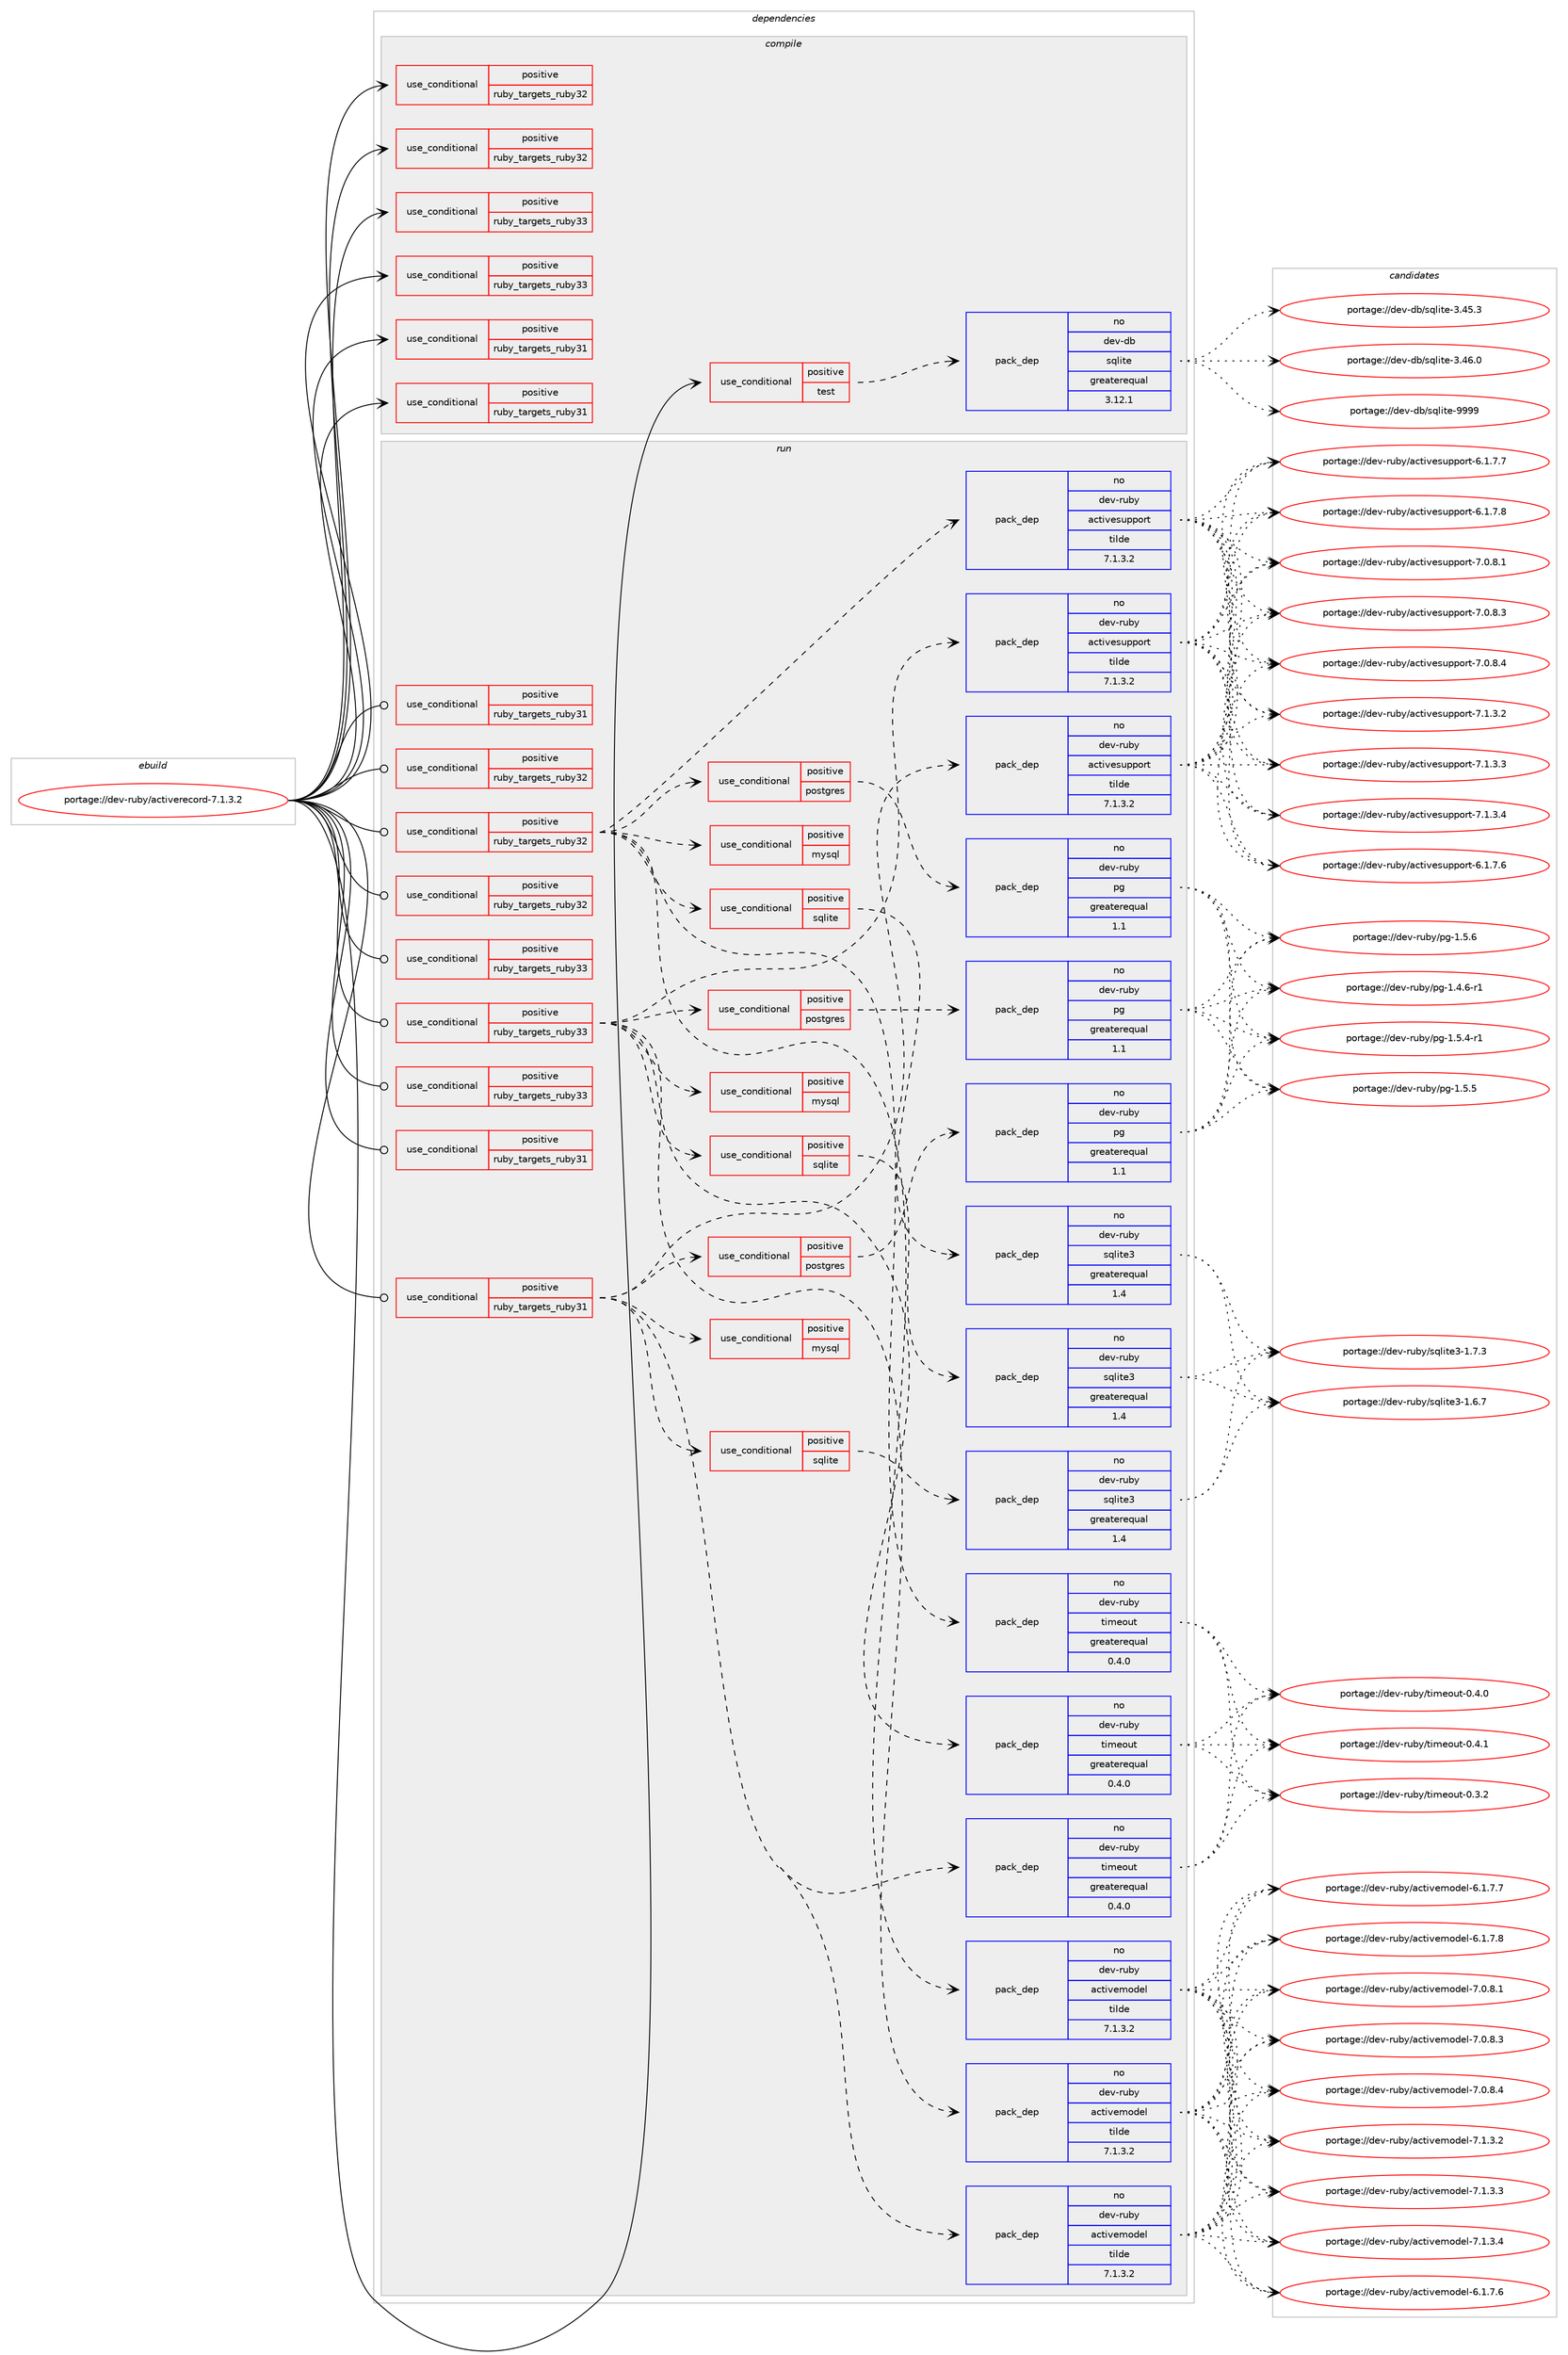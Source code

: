 digraph prolog {

# *************
# Graph options
# *************

newrank=true;
concentrate=true;
compound=true;
graph [rankdir=LR,fontname=Helvetica,fontsize=10,ranksep=1.5];#, ranksep=2.5, nodesep=0.2];
edge  [arrowhead=vee];
node  [fontname=Helvetica,fontsize=10];

# **********
# The ebuild
# **********

subgraph cluster_leftcol {
color=gray;
rank=same;
label=<<i>ebuild</i>>;
id [label="portage://dev-ruby/activerecord-7.1.3.2", color=red, width=4, href="../dev-ruby/activerecord-7.1.3.2.svg"];
}

# ****************
# The dependencies
# ****************

subgraph cluster_midcol {
color=gray;
label=<<i>dependencies</i>>;
subgraph cluster_compile {
fillcolor="#eeeeee";
style=filled;
label=<<i>compile</i>>;
subgraph cond42543 {
dependency88985 [label=<<TABLE BORDER="0" CELLBORDER="1" CELLSPACING="0" CELLPADDING="4"><TR><TD ROWSPAN="3" CELLPADDING="10">use_conditional</TD></TR><TR><TD>positive</TD></TR><TR><TD>ruby_targets_ruby31</TD></TR></TABLE>>, shape=none, color=red];
# *** BEGIN UNKNOWN DEPENDENCY TYPE (TODO) ***
# dependency88985 -> package_dependency(portage://dev-ruby/activerecord-7.1.3.2,install,no,dev-lang,ruby,none,[,,],[slot(3.1)],[])
# *** END UNKNOWN DEPENDENCY TYPE (TODO) ***

}
id:e -> dependency88985:w [weight=20,style="solid",arrowhead="vee"];
subgraph cond42544 {
dependency88986 [label=<<TABLE BORDER="0" CELLBORDER="1" CELLSPACING="0" CELLPADDING="4"><TR><TD ROWSPAN="3" CELLPADDING="10">use_conditional</TD></TR><TR><TD>positive</TD></TR><TR><TD>ruby_targets_ruby31</TD></TR></TABLE>>, shape=none, color=red];
# *** BEGIN UNKNOWN DEPENDENCY TYPE (TODO) ***
# dependency88986 -> package_dependency(portage://dev-ruby/activerecord-7.1.3.2,install,no,virtual,rubygems,none,[,,],[],[use(enable(ruby_targets_ruby31),negative)])
# *** END UNKNOWN DEPENDENCY TYPE (TODO) ***

}
id:e -> dependency88986:w [weight=20,style="solid",arrowhead="vee"];
subgraph cond42545 {
dependency88987 [label=<<TABLE BORDER="0" CELLBORDER="1" CELLSPACING="0" CELLPADDING="4"><TR><TD ROWSPAN="3" CELLPADDING="10">use_conditional</TD></TR><TR><TD>positive</TD></TR><TR><TD>ruby_targets_ruby32</TD></TR></TABLE>>, shape=none, color=red];
# *** BEGIN UNKNOWN DEPENDENCY TYPE (TODO) ***
# dependency88987 -> package_dependency(portage://dev-ruby/activerecord-7.1.3.2,install,no,dev-lang,ruby,none,[,,],[slot(3.2)],[])
# *** END UNKNOWN DEPENDENCY TYPE (TODO) ***

}
id:e -> dependency88987:w [weight=20,style="solid",arrowhead="vee"];
subgraph cond42546 {
dependency88988 [label=<<TABLE BORDER="0" CELLBORDER="1" CELLSPACING="0" CELLPADDING="4"><TR><TD ROWSPAN="3" CELLPADDING="10">use_conditional</TD></TR><TR><TD>positive</TD></TR><TR><TD>ruby_targets_ruby32</TD></TR></TABLE>>, shape=none, color=red];
# *** BEGIN UNKNOWN DEPENDENCY TYPE (TODO) ***
# dependency88988 -> package_dependency(portage://dev-ruby/activerecord-7.1.3.2,install,no,virtual,rubygems,none,[,,],[],[use(enable(ruby_targets_ruby32),negative)])
# *** END UNKNOWN DEPENDENCY TYPE (TODO) ***

}
id:e -> dependency88988:w [weight=20,style="solid",arrowhead="vee"];
subgraph cond42547 {
dependency88989 [label=<<TABLE BORDER="0" CELLBORDER="1" CELLSPACING="0" CELLPADDING="4"><TR><TD ROWSPAN="3" CELLPADDING="10">use_conditional</TD></TR><TR><TD>positive</TD></TR><TR><TD>ruby_targets_ruby33</TD></TR></TABLE>>, shape=none, color=red];
# *** BEGIN UNKNOWN DEPENDENCY TYPE (TODO) ***
# dependency88989 -> package_dependency(portage://dev-ruby/activerecord-7.1.3.2,install,no,dev-lang,ruby,none,[,,],[slot(3.3)],[])
# *** END UNKNOWN DEPENDENCY TYPE (TODO) ***

}
id:e -> dependency88989:w [weight=20,style="solid",arrowhead="vee"];
subgraph cond42548 {
dependency88990 [label=<<TABLE BORDER="0" CELLBORDER="1" CELLSPACING="0" CELLPADDING="4"><TR><TD ROWSPAN="3" CELLPADDING="10">use_conditional</TD></TR><TR><TD>positive</TD></TR><TR><TD>ruby_targets_ruby33</TD></TR></TABLE>>, shape=none, color=red];
# *** BEGIN UNKNOWN DEPENDENCY TYPE (TODO) ***
# dependency88990 -> package_dependency(portage://dev-ruby/activerecord-7.1.3.2,install,no,virtual,rubygems,none,[,,],[],[use(enable(ruby_targets_ruby33),negative)])
# *** END UNKNOWN DEPENDENCY TYPE (TODO) ***

}
id:e -> dependency88990:w [weight=20,style="solid",arrowhead="vee"];
subgraph cond42549 {
dependency88991 [label=<<TABLE BORDER="0" CELLBORDER="1" CELLSPACING="0" CELLPADDING="4"><TR><TD ROWSPAN="3" CELLPADDING="10">use_conditional</TD></TR><TR><TD>positive</TD></TR><TR><TD>test</TD></TR></TABLE>>, shape=none, color=red];
subgraph pack45194 {
dependency88992 [label=<<TABLE BORDER="0" CELLBORDER="1" CELLSPACING="0" CELLPADDING="4" WIDTH="220"><TR><TD ROWSPAN="6" CELLPADDING="30">pack_dep</TD></TR><TR><TD WIDTH="110">no</TD></TR><TR><TD>dev-db</TD></TR><TR><TD>sqlite</TD></TR><TR><TD>greaterequal</TD></TR><TR><TD>3.12.1</TD></TR></TABLE>>, shape=none, color=blue];
}
dependency88991:e -> dependency88992:w [weight=20,style="dashed",arrowhead="vee"];
}
id:e -> dependency88991:w [weight=20,style="solid",arrowhead="vee"];
}
subgraph cluster_compileandrun {
fillcolor="#eeeeee";
style=filled;
label=<<i>compile and run</i>>;
}
subgraph cluster_run {
fillcolor="#eeeeee";
style=filled;
label=<<i>run</i>>;
subgraph cond42550 {
dependency88993 [label=<<TABLE BORDER="0" CELLBORDER="1" CELLSPACING="0" CELLPADDING="4"><TR><TD ROWSPAN="3" CELLPADDING="10">use_conditional</TD></TR><TR><TD>positive</TD></TR><TR><TD>ruby_targets_ruby31</TD></TR></TABLE>>, shape=none, color=red];
# *** BEGIN UNKNOWN DEPENDENCY TYPE (TODO) ***
# dependency88993 -> package_dependency(portage://dev-ruby/activerecord-7.1.3.2,run,no,dev-lang,ruby,none,[,,],[slot(3.1)],[])
# *** END UNKNOWN DEPENDENCY TYPE (TODO) ***

}
id:e -> dependency88993:w [weight=20,style="solid",arrowhead="odot"];
subgraph cond42551 {
dependency88994 [label=<<TABLE BORDER="0" CELLBORDER="1" CELLSPACING="0" CELLPADDING="4"><TR><TD ROWSPAN="3" CELLPADDING="10">use_conditional</TD></TR><TR><TD>positive</TD></TR><TR><TD>ruby_targets_ruby31</TD></TR></TABLE>>, shape=none, color=red];
subgraph pack45195 {
dependency88995 [label=<<TABLE BORDER="0" CELLBORDER="1" CELLSPACING="0" CELLPADDING="4" WIDTH="220"><TR><TD ROWSPAN="6" CELLPADDING="30">pack_dep</TD></TR><TR><TD WIDTH="110">no</TD></TR><TR><TD>dev-ruby</TD></TR><TR><TD>activesupport</TD></TR><TR><TD>tilde</TD></TR><TR><TD>7.1.3.2</TD></TR></TABLE>>, shape=none, color=blue];
}
dependency88994:e -> dependency88995:w [weight=20,style="dashed",arrowhead="vee"];
subgraph pack45196 {
dependency88996 [label=<<TABLE BORDER="0" CELLBORDER="1" CELLSPACING="0" CELLPADDING="4" WIDTH="220"><TR><TD ROWSPAN="6" CELLPADDING="30">pack_dep</TD></TR><TR><TD WIDTH="110">no</TD></TR><TR><TD>dev-ruby</TD></TR><TR><TD>activemodel</TD></TR><TR><TD>tilde</TD></TR><TR><TD>7.1.3.2</TD></TR></TABLE>>, shape=none, color=blue];
}
dependency88994:e -> dependency88996:w [weight=20,style="dashed",arrowhead="vee"];
subgraph pack45197 {
dependency88997 [label=<<TABLE BORDER="0" CELLBORDER="1" CELLSPACING="0" CELLPADDING="4" WIDTH="220"><TR><TD ROWSPAN="6" CELLPADDING="30">pack_dep</TD></TR><TR><TD WIDTH="110">no</TD></TR><TR><TD>dev-ruby</TD></TR><TR><TD>timeout</TD></TR><TR><TD>greaterequal</TD></TR><TR><TD>0.4.0</TD></TR></TABLE>>, shape=none, color=blue];
}
dependency88994:e -> dependency88997:w [weight=20,style="dashed",arrowhead="vee"];
subgraph cond42552 {
dependency88998 [label=<<TABLE BORDER="0" CELLBORDER="1" CELLSPACING="0" CELLPADDING="4"><TR><TD ROWSPAN="3" CELLPADDING="10">use_conditional</TD></TR><TR><TD>positive</TD></TR><TR><TD>sqlite</TD></TR></TABLE>>, shape=none, color=red];
subgraph pack45198 {
dependency88999 [label=<<TABLE BORDER="0" CELLBORDER="1" CELLSPACING="0" CELLPADDING="4" WIDTH="220"><TR><TD ROWSPAN="6" CELLPADDING="30">pack_dep</TD></TR><TR><TD WIDTH="110">no</TD></TR><TR><TD>dev-ruby</TD></TR><TR><TD>sqlite3</TD></TR><TR><TD>greaterequal</TD></TR><TR><TD>1.4</TD></TR></TABLE>>, shape=none, color=blue];
}
dependency88998:e -> dependency88999:w [weight=20,style="dashed",arrowhead="vee"];
}
dependency88994:e -> dependency88998:w [weight=20,style="dashed",arrowhead="vee"];
subgraph cond42553 {
dependency89000 [label=<<TABLE BORDER="0" CELLBORDER="1" CELLSPACING="0" CELLPADDING="4"><TR><TD ROWSPAN="3" CELLPADDING="10">use_conditional</TD></TR><TR><TD>positive</TD></TR><TR><TD>mysql</TD></TR></TABLE>>, shape=none, color=red];
# *** BEGIN UNKNOWN DEPENDENCY TYPE (TODO) ***
# dependency89000 -> package_dependency(portage://dev-ruby/activerecord-7.1.3.2,run,no,dev-ruby,mysql2,none,[,,],[slot(0.5)],[use(enable(ruby_targets_ruby31),negative)])
# *** END UNKNOWN DEPENDENCY TYPE (TODO) ***

}
dependency88994:e -> dependency89000:w [weight=20,style="dashed",arrowhead="vee"];
subgraph cond42554 {
dependency89001 [label=<<TABLE BORDER="0" CELLBORDER="1" CELLSPACING="0" CELLPADDING="4"><TR><TD ROWSPAN="3" CELLPADDING="10">use_conditional</TD></TR><TR><TD>positive</TD></TR><TR><TD>postgres</TD></TR></TABLE>>, shape=none, color=red];
subgraph pack45199 {
dependency89002 [label=<<TABLE BORDER="0" CELLBORDER="1" CELLSPACING="0" CELLPADDING="4" WIDTH="220"><TR><TD ROWSPAN="6" CELLPADDING="30">pack_dep</TD></TR><TR><TD WIDTH="110">no</TD></TR><TR><TD>dev-ruby</TD></TR><TR><TD>pg</TD></TR><TR><TD>greaterequal</TD></TR><TR><TD>1.1</TD></TR></TABLE>>, shape=none, color=blue];
}
dependency89001:e -> dependency89002:w [weight=20,style="dashed",arrowhead="vee"];
}
dependency88994:e -> dependency89001:w [weight=20,style="dashed",arrowhead="vee"];
}
id:e -> dependency88994:w [weight=20,style="solid",arrowhead="odot"];
subgraph cond42555 {
dependency89003 [label=<<TABLE BORDER="0" CELLBORDER="1" CELLSPACING="0" CELLPADDING="4"><TR><TD ROWSPAN="3" CELLPADDING="10">use_conditional</TD></TR><TR><TD>positive</TD></TR><TR><TD>ruby_targets_ruby31</TD></TR></TABLE>>, shape=none, color=red];
# *** BEGIN UNKNOWN DEPENDENCY TYPE (TODO) ***
# dependency89003 -> package_dependency(portage://dev-ruby/activerecord-7.1.3.2,run,no,virtual,rubygems,none,[,,],[],[use(enable(ruby_targets_ruby31),negative)])
# *** END UNKNOWN DEPENDENCY TYPE (TODO) ***

}
id:e -> dependency89003:w [weight=20,style="solid",arrowhead="odot"];
subgraph cond42556 {
dependency89004 [label=<<TABLE BORDER="0" CELLBORDER="1" CELLSPACING="0" CELLPADDING="4"><TR><TD ROWSPAN="3" CELLPADDING="10">use_conditional</TD></TR><TR><TD>positive</TD></TR><TR><TD>ruby_targets_ruby32</TD></TR></TABLE>>, shape=none, color=red];
# *** BEGIN UNKNOWN DEPENDENCY TYPE (TODO) ***
# dependency89004 -> package_dependency(portage://dev-ruby/activerecord-7.1.3.2,run,no,dev-lang,ruby,none,[,,],[slot(3.2)],[])
# *** END UNKNOWN DEPENDENCY TYPE (TODO) ***

}
id:e -> dependency89004:w [weight=20,style="solid",arrowhead="odot"];
subgraph cond42557 {
dependency89005 [label=<<TABLE BORDER="0" CELLBORDER="1" CELLSPACING="0" CELLPADDING="4"><TR><TD ROWSPAN="3" CELLPADDING="10">use_conditional</TD></TR><TR><TD>positive</TD></TR><TR><TD>ruby_targets_ruby32</TD></TR></TABLE>>, shape=none, color=red];
subgraph pack45200 {
dependency89006 [label=<<TABLE BORDER="0" CELLBORDER="1" CELLSPACING="0" CELLPADDING="4" WIDTH="220"><TR><TD ROWSPAN="6" CELLPADDING="30">pack_dep</TD></TR><TR><TD WIDTH="110">no</TD></TR><TR><TD>dev-ruby</TD></TR><TR><TD>activesupport</TD></TR><TR><TD>tilde</TD></TR><TR><TD>7.1.3.2</TD></TR></TABLE>>, shape=none, color=blue];
}
dependency89005:e -> dependency89006:w [weight=20,style="dashed",arrowhead="vee"];
subgraph pack45201 {
dependency89007 [label=<<TABLE BORDER="0" CELLBORDER="1" CELLSPACING="0" CELLPADDING="4" WIDTH="220"><TR><TD ROWSPAN="6" CELLPADDING="30">pack_dep</TD></TR><TR><TD WIDTH="110">no</TD></TR><TR><TD>dev-ruby</TD></TR><TR><TD>activemodel</TD></TR><TR><TD>tilde</TD></TR><TR><TD>7.1.3.2</TD></TR></TABLE>>, shape=none, color=blue];
}
dependency89005:e -> dependency89007:w [weight=20,style="dashed",arrowhead="vee"];
subgraph pack45202 {
dependency89008 [label=<<TABLE BORDER="0" CELLBORDER="1" CELLSPACING="0" CELLPADDING="4" WIDTH="220"><TR><TD ROWSPAN="6" CELLPADDING="30">pack_dep</TD></TR><TR><TD WIDTH="110">no</TD></TR><TR><TD>dev-ruby</TD></TR><TR><TD>timeout</TD></TR><TR><TD>greaterequal</TD></TR><TR><TD>0.4.0</TD></TR></TABLE>>, shape=none, color=blue];
}
dependency89005:e -> dependency89008:w [weight=20,style="dashed",arrowhead="vee"];
subgraph cond42558 {
dependency89009 [label=<<TABLE BORDER="0" CELLBORDER="1" CELLSPACING="0" CELLPADDING="4"><TR><TD ROWSPAN="3" CELLPADDING="10">use_conditional</TD></TR><TR><TD>positive</TD></TR><TR><TD>sqlite</TD></TR></TABLE>>, shape=none, color=red];
subgraph pack45203 {
dependency89010 [label=<<TABLE BORDER="0" CELLBORDER="1" CELLSPACING="0" CELLPADDING="4" WIDTH="220"><TR><TD ROWSPAN="6" CELLPADDING="30">pack_dep</TD></TR><TR><TD WIDTH="110">no</TD></TR><TR><TD>dev-ruby</TD></TR><TR><TD>sqlite3</TD></TR><TR><TD>greaterequal</TD></TR><TR><TD>1.4</TD></TR></TABLE>>, shape=none, color=blue];
}
dependency89009:e -> dependency89010:w [weight=20,style="dashed",arrowhead="vee"];
}
dependency89005:e -> dependency89009:w [weight=20,style="dashed",arrowhead="vee"];
subgraph cond42559 {
dependency89011 [label=<<TABLE BORDER="0" CELLBORDER="1" CELLSPACING="0" CELLPADDING="4"><TR><TD ROWSPAN="3" CELLPADDING="10">use_conditional</TD></TR><TR><TD>positive</TD></TR><TR><TD>mysql</TD></TR></TABLE>>, shape=none, color=red];
# *** BEGIN UNKNOWN DEPENDENCY TYPE (TODO) ***
# dependency89011 -> package_dependency(portage://dev-ruby/activerecord-7.1.3.2,run,no,dev-ruby,mysql2,none,[,,],[slot(0.5)],[use(enable(ruby_targets_ruby32),negative)])
# *** END UNKNOWN DEPENDENCY TYPE (TODO) ***

}
dependency89005:e -> dependency89011:w [weight=20,style="dashed",arrowhead="vee"];
subgraph cond42560 {
dependency89012 [label=<<TABLE BORDER="0" CELLBORDER="1" CELLSPACING="0" CELLPADDING="4"><TR><TD ROWSPAN="3" CELLPADDING="10">use_conditional</TD></TR><TR><TD>positive</TD></TR><TR><TD>postgres</TD></TR></TABLE>>, shape=none, color=red];
subgraph pack45204 {
dependency89013 [label=<<TABLE BORDER="0" CELLBORDER="1" CELLSPACING="0" CELLPADDING="4" WIDTH="220"><TR><TD ROWSPAN="6" CELLPADDING="30">pack_dep</TD></TR><TR><TD WIDTH="110">no</TD></TR><TR><TD>dev-ruby</TD></TR><TR><TD>pg</TD></TR><TR><TD>greaterequal</TD></TR><TR><TD>1.1</TD></TR></TABLE>>, shape=none, color=blue];
}
dependency89012:e -> dependency89013:w [weight=20,style="dashed",arrowhead="vee"];
}
dependency89005:e -> dependency89012:w [weight=20,style="dashed",arrowhead="vee"];
}
id:e -> dependency89005:w [weight=20,style="solid",arrowhead="odot"];
subgraph cond42561 {
dependency89014 [label=<<TABLE BORDER="0" CELLBORDER="1" CELLSPACING="0" CELLPADDING="4"><TR><TD ROWSPAN="3" CELLPADDING="10">use_conditional</TD></TR><TR><TD>positive</TD></TR><TR><TD>ruby_targets_ruby32</TD></TR></TABLE>>, shape=none, color=red];
# *** BEGIN UNKNOWN DEPENDENCY TYPE (TODO) ***
# dependency89014 -> package_dependency(portage://dev-ruby/activerecord-7.1.3.2,run,no,virtual,rubygems,none,[,,],[],[use(enable(ruby_targets_ruby32),negative)])
# *** END UNKNOWN DEPENDENCY TYPE (TODO) ***

}
id:e -> dependency89014:w [weight=20,style="solid",arrowhead="odot"];
subgraph cond42562 {
dependency89015 [label=<<TABLE BORDER="0" CELLBORDER="1" CELLSPACING="0" CELLPADDING="4"><TR><TD ROWSPAN="3" CELLPADDING="10">use_conditional</TD></TR><TR><TD>positive</TD></TR><TR><TD>ruby_targets_ruby33</TD></TR></TABLE>>, shape=none, color=red];
# *** BEGIN UNKNOWN DEPENDENCY TYPE (TODO) ***
# dependency89015 -> package_dependency(portage://dev-ruby/activerecord-7.1.3.2,run,no,dev-lang,ruby,none,[,,],[slot(3.3)],[])
# *** END UNKNOWN DEPENDENCY TYPE (TODO) ***

}
id:e -> dependency89015:w [weight=20,style="solid",arrowhead="odot"];
subgraph cond42563 {
dependency89016 [label=<<TABLE BORDER="0" CELLBORDER="1" CELLSPACING="0" CELLPADDING="4"><TR><TD ROWSPAN="3" CELLPADDING="10">use_conditional</TD></TR><TR><TD>positive</TD></TR><TR><TD>ruby_targets_ruby33</TD></TR></TABLE>>, shape=none, color=red];
subgraph pack45205 {
dependency89017 [label=<<TABLE BORDER="0" CELLBORDER="1" CELLSPACING="0" CELLPADDING="4" WIDTH="220"><TR><TD ROWSPAN="6" CELLPADDING="30">pack_dep</TD></TR><TR><TD WIDTH="110">no</TD></TR><TR><TD>dev-ruby</TD></TR><TR><TD>activesupport</TD></TR><TR><TD>tilde</TD></TR><TR><TD>7.1.3.2</TD></TR></TABLE>>, shape=none, color=blue];
}
dependency89016:e -> dependency89017:w [weight=20,style="dashed",arrowhead="vee"];
subgraph pack45206 {
dependency89018 [label=<<TABLE BORDER="0" CELLBORDER="1" CELLSPACING="0" CELLPADDING="4" WIDTH="220"><TR><TD ROWSPAN="6" CELLPADDING="30">pack_dep</TD></TR><TR><TD WIDTH="110">no</TD></TR><TR><TD>dev-ruby</TD></TR><TR><TD>activemodel</TD></TR><TR><TD>tilde</TD></TR><TR><TD>7.1.3.2</TD></TR></TABLE>>, shape=none, color=blue];
}
dependency89016:e -> dependency89018:w [weight=20,style="dashed",arrowhead="vee"];
subgraph pack45207 {
dependency89019 [label=<<TABLE BORDER="0" CELLBORDER="1" CELLSPACING="0" CELLPADDING="4" WIDTH="220"><TR><TD ROWSPAN="6" CELLPADDING="30">pack_dep</TD></TR><TR><TD WIDTH="110">no</TD></TR><TR><TD>dev-ruby</TD></TR><TR><TD>timeout</TD></TR><TR><TD>greaterequal</TD></TR><TR><TD>0.4.0</TD></TR></TABLE>>, shape=none, color=blue];
}
dependency89016:e -> dependency89019:w [weight=20,style="dashed",arrowhead="vee"];
subgraph cond42564 {
dependency89020 [label=<<TABLE BORDER="0" CELLBORDER="1" CELLSPACING="0" CELLPADDING="4"><TR><TD ROWSPAN="3" CELLPADDING="10">use_conditional</TD></TR><TR><TD>positive</TD></TR><TR><TD>sqlite</TD></TR></TABLE>>, shape=none, color=red];
subgraph pack45208 {
dependency89021 [label=<<TABLE BORDER="0" CELLBORDER="1" CELLSPACING="0" CELLPADDING="4" WIDTH="220"><TR><TD ROWSPAN="6" CELLPADDING="30">pack_dep</TD></TR><TR><TD WIDTH="110">no</TD></TR><TR><TD>dev-ruby</TD></TR><TR><TD>sqlite3</TD></TR><TR><TD>greaterequal</TD></TR><TR><TD>1.4</TD></TR></TABLE>>, shape=none, color=blue];
}
dependency89020:e -> dependency89021:w [weight=20,style="dashed",arrowhead="vee"];
}
dependency89016:e -> dependency89020:w [weight=20,style="dashed",arrowhead="vee"];
subgraph cond42565 {
dependency89022 [label=<<TABLE BORDER="0" CELLBORDER="1" CELLSPACING="0" CELLPADDING="4"><TR><TD ROWSPAN="3" CELLPADDING="10">use_conditional</TD></TR><TR><TD>positive</TD></TR><TR><TD>mysql</TD></TR></TABLE>>, shape=none, color=red];
# *** BEGIN UNKNOWN DEPENDENCY TYPE (TODO) ***
# dependency89022 -> package_dependency(portage://dev-ruby/activerecord-7.1.3.2,run,no,dev-ruby,mysql2,none,[,,],[slot(0.5)],[use(enable(ruby_targets_ruby33),negative)])
# *** END UNKNOWN DEPENDENCY TYPE (TODO) ***

}
dependency89016:e -> dependency89022:w [weight=20,style="dashed",arrowhead="vee"];
subgraph cond42566 {
dependency89023 [label=<<TABLE BORDER="0" CELLBORDER="1" CELLSPACING="0" CELLPADDING="4"><TR><TD ROWSPAN="3" CELLPADDING="10">use_conditional</TD></TR><TR><TD>positive</TD></TR><TR><TD>postgres</TD></TR></TABLE>>, shape=none, color=red];
subgraph pack45209 {
dependency89024 [label=<<TABLE BORDER="0" CELLBORDER="1" CELLSPACING="0" CELLPADDING="4" WIDTH="220"><TR><TD ROWSPAN="6" CELLPADDING="30">pack_dep</TD></TR><TR><TD WIDTH="110">no</TD></TR><TR><TD>dev-ruby</TD></TR><TR><TD>pg</TD></TR><TR><TD>greaterequal</TD></TR><TR><TD>1.1</TD></TR></TABLE>>, shape=none, color=blue];
}
dependency89023:e -> dependency89024:w [weight=20,style="dashed",arrowhead="vee"];
}
dependency89016:e -> dependency89023:w [weight=20,style="dashed",arrowhead="vee"];
}
id:e -> dependency89016:w [weight=20,style="solid",arrowhead="odot"];
subgraph cond42567 {
dependency89025 [label=<<TABLE BORDER="0" CELLBORDER="1" CELLSPACING="0" CELLPADDING="4"><TR><TD ROWSPAN="3" CELLPADDING="10">use_conditional</TD></TR><TR><TD>positive</TD></TR><TR><TD>ruby_targets_ruby33</TD></TR></TABLE>>, shape=none, color=red];
# *** BEGIN UNKNOWN DEPENDENCY TYPE (TODO) ***
# dependency89025 -> package_dependency(portage://dev-ruby/activerecord-7.1.3.2,run,no,virtual,rubygems,none,[,,],[],[use(enable(ruby_targets_ruby33),negative)])
# *** END UNKNOWN DEPENDENCY TYPE (TODO) ***

}
id:e -> dependency89025:w [weight=20,style="solid",arrowhead="odot"];
}
}

# **************
# The candidates
# **************

subgraph cluster_choices {
rank=same;
color=gray;
label=<<i>candidates</i>>;

subgraph choice45194 {
color=black;
nodesep=1;
choice10010111845100984711511310810511610145514652534651 [label="portage://dev-db/sqlite-3.45.3", color=red, width=4,href="../dev-db/sqlite-3.45.3.svg"];
choice10010111845100984711511310810511610145514652544648 [label="portage://dev-db/sqlite-3.46.0", color=red, width=4,href="../dev-db/sqlite-3.46.0.svg"];
choice1001011184510098471151131081051161014557575757 [label="portage://dev-db/sqlite-9999", color=red, width=4,href="../dev-db/sqlite-9999.svg"];
dependency88992:e -> choice10010111845100984711511310810511610145514652534651:w [style=dotted,weight="100"];
dependency88992:e -> choice10010111845100984711511310810511610145514652544648:w [style=dotted,weight="100"];
dependency88992:e -> choice1001011184510098471151131081051161014557575757:w [style=dotted,weight="100"];
}
subgraph choice45195 {
color=black;
nodesep=1;
choice10010111845114117981214797991161051181011151171121121111141164554464946554654 [label="portage://dev-ruby/activesupport-6.1.7.6", color=red, width=4,href="../dev-ruby/activesupport-6.1.7.6.svg"];
choice10010111845114117981214797991161051181011151171121121111141164554464946554655 [label="portage://dev-ruby/activesupport-6.1.7.7", color=red, width=4,href="../dev-ruby/activesupport-6.1.7.7.svg"];
choice10010111845114117981214797991161051181011151171121121111141164554464946554656 [label="portage://dev-ruby/activesupport-6.1.7.8", color=red, width=4,href="../dev-ruby/activesupport-6.1.7.8.svg"];
choice10010111845114117981214797991161051181011151171121121111141164555464846564649 [label="portage://dev-ruby/activesupport-7.0.8.1", color=red, width=4,href="../dev-ruby/activesupport-7.0.8.1.svg"];
choice10010111845114117981214797991161051181011151171121121111141164555464846564651 [label="portage://dev-ruby/activesupport-7.0.8.3", color=red, width=4,href="../dev-ruby/activesupport-7.0.8.3.svg"];
choice10010111845114117981214797991161051181011151171121121111141164555464846564652 [label="portage://dev-ruby/activesupport-7.0.8.4", color=red, width=4,href="../dev-ruby/activesupport-7.0.8.4.svg"];
choice10010111845114117981214797991161051181011151171121121111141164555464946514650 [label="portage://dev-ruby/activesupport-7.1.3.2", color=red, width=4,href="../dev-ruby/activesupport-7.1.3.2.svg"];
choice10010111845114117981214797991161051181011151171121121111141164555464946514651 [label="portage://dev-ruby/activesupport-7.1.3.3", color=red, width=4,href="../dev-ruby/activesupport-7.1.3.3.svg"];
choice10010111845114117981214797991161051181011151171121121111141164555464946514652 [label="portage://dev-ruby/activesupport-7.1.3.4", color=red, width=4,href="../dev-ruby/activesupport-7.1.3.4.svg"];
dependency88995:e -> choice10010111845114117981214797991161051181011151171121121111141164554464946554654:w [style=dotted,weight="100"];
dependency88995:e -> choice10010111845114117981214797991161051181011151171121121111141164554464946554655:w [style=dotted,weight="100"];
dependency88995:e -> choice10010111845114117981214797991161051181011151171121121111141164554464946554656:w [style=dotted,weight="100"];
dependency88995:e -> choice10010111845114117981214797991161051181011151171121121111141164555464846564649:w [style=dotted,weight="100"];
dependency88995:e -> choice10010111845114117981214797991161051181011151171121121111141164555464846564651:w [style=dotted,weight="100"];
dependency88995:e -> choice10010111845114117981214797991161051181011151171121121111141164555464846564652:w [style=dotted,weight="100"];
dependency88995:e -> choice10010111845114117981214797991161051181011151171121121111141164555464946514650:w [style=dotted,weight="100"];
dependency88995:e -> choice10010111845114117981214797991161051181011151171121121111141164555464946514651:w [style=dotted,weight="100"];
dependency88995:e -> choice10010111845114117981214797991161051181011151171121121111141164555464946514652:w [style=dotted,weight="100"];
}
subgraph choice45196 {
color=black;
nodesep=1;
choice10010111845114117981214797991161051181011091111001011084554464946554654 [label="portage://dev-ruby/activemodel-6.1.7.6", color=red, width=4,href="../dev-ruby/activemodel-6.1.7.6.svg"];
choice10010111845114117981214797991161051181011091111001011084554464946554655 [label="portage://dev-ruby/activemodel-6.1.7.7", color=red, width=4,href="../dev-ruby/activemodel-6.1.7.7.svg"];
choice10010111845114117981214797991161051181011091111001011084554464946554656 [label="portage://dev-ruby/activemodel-6.1.7.8", color=red, width=4,href="../dev-ruby/activemodel-6.1.7.8.svg"];
choice10010111845114117981214797991161051181011091111001011084555464846564649 [label="portage://dev-ruby/activemodel-7.0.8.1", color=red, width=4,href="../dev-ruby/activemodel-7.0.8.1.svg"];
choice10010111845114117981214797991161051181011091111001011084555464846564651 [label="portage://dev-ruby/activemodel-7.0.8.3", color=red, width=4,href="../dev-ruby/activemodel-7.0.8.3.svg"];
choice10010111845114117981214797991161051181011091111001011084555464846564652 [label="portage://dev-ruby/activemodel-7.0.8.4", color=red, width=4,href="../dev-ruby/activemodel-7.0.8.4.svg"];
choice10010111845114117981214797991161051181011091111001011084555464946514650 [label="portage://dev-ruby/activemodel-7.1.3.2", color=red, width=4,href="../dev-ruby/activemodel-7.1.3.2.svg"];
choice10010111845114117981214797991161051181011091111001011084555464946514651 [label="portage://dev-ruby/activemodel-7.1.3.3", color=red, width=4,href="../dev-ruby/activemodel-7.1.3.3.svg"];
choice10010111845114117981214797991161051181011091111001011084555464946514652 [label="portage://dev-ruby/activemodel-7.1.3.4", color=red, width=4,href="../dev-ruby/activemodel-7.1.3.4.svg"];
dependency88996:e -> choice10010111845114117981214797991161051181011091111001011084554464946554654:w [style=dotted,weight="100"];
dependency88996:e -> choice10010111845114117981214797991161051181011091111001011084554464946554655:w [style=dotted,weight="100"];
dependency88996:e -> choice10010111845114117981214797991161051181011091111001011084554464946554656:w [style=dotted,weight="100"];
dependency88996:e -> choice10010111845114117981214797991161051181011091111001011084555464846564649:w [style=dotted,weight="100"];
dependency88996:e -> choice10010111845114117981214797991161051181011091111001011084555464846564651:w [style=dotted,weight="100"];
dependency88996:e -> choice10010111845114117981214797991161051181011091111001011084555464846564652:w [style=dotted,weight="100"];
dependency88996:e -> choice10010111845114117981214797991161051181011091111001011084555464946514650:w [style=dotted,weight="100"];
dependency88996:e -> choice10010111845114117981214797991161051181011091111001011084555464946514651:w [style=dotted,weight="100"];
dependency88996:e -> choice10010111845114117981214797991161051181011091111001011084555464946514652:w [style=dotted,weight="100"];
}
subgraph choice45197 {
color=black;
nodesep=1;
choice100101118451141179812147116105109101111117116454846514650 [label="portage://dev-ruby/timeout-0.3.2", color=red, width=4,href="../dev-ruby/timeout-0.3.2.svg"];
choice100101118451141179812147116105109101111117116454846524648 [label="portage://dev-ruby/timeout-0.4.0", color=red, width=4,href="../dev-ruby/timeout-0.4.0.svg"];
choice100101118451141179812147116105109101111117116454846524649 [label="portage://dev-ruby/timeout-0.4.1", color=red, width=4,href="../dev-ruby/timeout-0.4.1.svg"];
dependency88997:e -> choice100101118451141179812147116105109101111117116454846514650:w [style=dotted,weight="100"];
dependency88997:e -> choice100101118451141179812147116105109101111117116454846524648:w [style=dotted,weight="100"];
dependency88997:e -> choice100101118451141179812147116105109101111117116454846524649:w [style=dotted,weight="100"];
}
subgraph choice45198 {
color=black;
nodesep=1;
choice10010111845114117981214711511310810511610151454946544655 [label="portage://dev-ruby/sqlite3-1.6.7", color=red, width=4,href="../dev-ruby/sqlite3-1.6.7.svg"];
choice10010111845114117981214711511310810511610151454946554651 [label="portage://dev-ruby/sqlite3-1.7.3", color=red, width=4,href="../dev-ruby/sqlite3-1.7.3.svg"];
dependency88999:e -> choice10010111845114117981214711511310810511610151454946544655:w [style=dotted,weight="100"];
dependency88999:e -> choice10010111845114117981214711511310810511610151454946554651:w [style=dotted,weight="100"];
}
subgraph choice45199 {
color=black;
nodesep=1;
choice1001011184511411798121471121034549465246544511449 [label="portage://dev-ruby/pg-1.4.6-r1", color=red, width=4,href="../dev-ruby/pg-1.4.6-r1.svg"];
choice1001011184511411798121471121034549465346524511449 [label="portage://dev-ruby/pg-1.5.4-r1", color=red, width=4,href="../dev-ruby/pg-1.5.4-r1.svg"];
choice100101118451141179812147112103454946534653 [label="portage://dev-ruby/pg-1.5.5", color=red, width=4,href="../dev-ruby/pg-1.5.5.svg"];
choice100101118451141179812147112103454946534654 [label="portage://dev-ruby/pg-1.5.6", color=red, width=4,href="../dev-ruby/pg-1.5.6.svg"];
dependency89002:e -> choice1001011184511411798121471121034549465246544511449:w [style=dotted,weight="100"];
dependency89002:e -> choice1001011184511411798121471121034549465346524511449:w [style=dotted,weight="100"];
dependency89002:e -> choice100101118451141179812147112103454946534653:w [style=dotted,weight="100"];
dependency89002:e -> choice100101118451141179812147112103454946534654:w [style=dotted,weight="100"];
}
subgraph choice45200 {
color=black;
nodesep=1;
choice10010111845114117981214797991161051181011151171121121111141164554464946554654 [label="portage://dev-ruby/activesupport-6.1.7.6", color=red, width=4,href="../dev-ruby/activesupport-6.1.7.6.svg"];
choice10010111845114117981214797991161051181011151171121121111141164554464946554655 [label="portage://dev-ruby/activesupport-6.1.7.7", color=red, width=4,href="../dev-ruby/activesupport-6.1.7.7.svg"];
choice10010111845114117981214797991161051181011151171121121111141164554464946554656 [label="portage://dev-ruby/activesupport-6.1.7.8", color=red, width=4,href="../dev-ruby/activesupport-6.1.7.8.svg"];
choice10010111845114117981214797991161051181011151171121121111141164555464846564649 [label="portage://dev-ruby/activesupport-7.0.8.1", color=red, width=4,href="../dev-ruby/activesupport-7.0.8.1.svg"];
choice10010111845114117981214797991161051181011151171121121111141164555464846564651 [label="portage://dev-ruby/activesupport-7.0.8.3", color=red, width=4,href="../dev-ruby/activesupport-7.0.8.3.svg"];
choice10010111845114117981214797991161051181011151171121121111141164555464846564652 [label="portage://dev-ruby/activesupport-7.0.8.4", color=red, width=4,href="../dev-ruby/activesupport-7.0.8.4.svg"];
choice10010111845114117981214797991161051181011151171121121111141164555464946514650 [label="portage://dev-ruby/activesupport-7.1.3.2", color=red, width=4,href="../dev-ruby/activesupport-7.1.3.2.svg"];
choice10010111845114117981214797991161051181011151171121121111141164555464946514651 [label="portage://dev-ruby/activesupport-7.1.3.3", color=red, width=4,href="../dev-ruby/activesupport-7.1.3.3.svg"];
choice10010111845114117981214797991161051181011151171121121111141164555464946514652 [label="portage://dev-ruby/activesupport-7.1.3.4", color=red, width=4,href="../dev-ruby/activesupport-7.1.3.4.svg"];
dependency89006:e -> choice10010111845114117981214797991161051181011151171121121111141164554464946554654:w [style=dotted,weight="100"];
dependency89006:e -> choice10010111845114117981214797991161051181011151171121121111141164554464946554655:w [style=dotted,weight="100"];
dependency89006:e -> choice10010111845114117981214797991161051181011151171121121111141164554464946554656:w [style=dotted,weight="100"];
dependency89006:e -> choice10010111845114117981214797991161051181011151171121121111141164555464846564649:w [style=dotted,weight="100"];
dependency89006:e -> choice10010111845114117981214797991161051181011151171121121111141164555464846564651:w [style=dotted,weight="100"];
dependency89006:e -> choice10010111845114117981214797991161051181011151171121121111141164555464846564652:w [style=dotted,weight="100"];
dependency89006:e -> choice10010111845114117981214797991161051181011151171121121111141164555464946514650:w [style=dotted,weight="100"];
dependency89006:e -> choice10010111845114117981214797991161051181011151171121121111141164555464946514651:w [style=dotted,weight="100"];
dependency89006:e -> choice10010111845114117981214797991161051181011151171121121111141164555464946514652:w [style=dotted,weight="100"];
}
subgraph choice45201 {
color=black;
nodesep=1;
choice10010111845114117981214797991161051181011091111001011084554464946554654 [label="portage://dev-ruby/activemodel-6.1.7.6", color=red, width=4,href="../dev-ruby/activemodel-6.1.7.6.svg"];
choice10010111845114117981214797991161051181011091111001011084554464946554655 [label="portage://dev-ruby/activemodel-6.1.7.7", color=red, width=4,href="../dev-ruby/activemodel-6.1.7.7.svg"];
choice10010111845114117981214797991161051181011091111001011084554464946554656 [label="portage://dev-ruby/activemodel-6.1.7.8", color=red, width=4,href="../dev-ruby/activemodel-6.1.7.8.svg"];
choice10010111845114117981214797991161051181011091111001011084555464846564649 [label="portage://dev-ruby/activemodel-7.0.8.1", color=red, width=4,href="../dev-ruby/activemodel-7.0.8.1.svg"];
choice10010111845114117981214797991161051181011091111001011084555464846564651 [label="portage://dev-ruby/activemodel-7.0.8.3", color=red, width=4,href="../dev-ruby/activemodel-7.0.8.3.svg"];
choice10010111845114117981214797991161051181011091111001011084555464846564652 [label="portage://dev-ruby/activemodel-7.0.8.4", color=red, width=4,href="../dev-ruby/activemodel-7.0.8.4.svg"];
choice10010111845114117981214797991161051181011091111001011084555464946514650 [label="portage://dev-ruby/activemodel-7.1.3.2", color=red, width=4,href="../dev-ruby/activemodel-7.1.3.2.svg"];
choice10010111845114117981214797991161051181011091111001011084555464946514651 [label="portage://dev-ruby/activemodel-7.1.3.3", color=red, width=4,href="../dev-ruby/activemodel-7.1.3.3.svg"];
choice10010111845114117981214797991161051181011091111001011084555464946514652 [label="portage://dev-ruby/activemodel-7.1.3.4", color=red, width=4,href="../dev-ruby/activemodel-7.1.3.4.svg"];
dependency89007:e -> choice10010111845114117981214797991161051181011091111001011084554464946554654:w [style=dotted,weight="100"];
dependency89007:e -> choice10010111845114117981214797991161051181011091111001011084554464946554655:w [style=dotted,weight="100"];
dependency89007:e -> choice10010111845114117981214797991161051181011091111001011084554464946554656:w [style=dotted,weight="100"];
dependency89007:e -> choice10010111845114117981214797991161051181011091111001011084555464846564649:w [style=dotted,weight="100"];
dependency89007:e -> choice10010111845114117981214797991161051181011091111001011084555464846564651:w [style=dotted,weight="100"];
dependency89007:e -> choice10010111845114117981214797991161051181011091111001011084555464846564652:w [style=dotted,weight="100"];
dependency89007:e -> choice10010111845114117981214797991161051181011091111001011084555464946514650:w [style=dotted,weight="100"];
dependency89007:e -> choice10010111845114117981214797991161051181011091111001011084555464946514651:w [style=dotted,weight="100"];
dependency89007:e -> choice10010111845114117981214797991161051181011091111001011084555464946514652:w [style=dotted,weight="100"];
}
subgraph choice45202 {
color=black;
nodesep=1;
choice100101118451141179812147116105109101111117116454846514650 [label="portage://dev-ruby/timeout-0.3.2", color=red, width=4,href="../dev-ruby/timeout-0.3.2.svg"];
choice100101118451141179812147116105109101111117116454846524648 [label="portage://dev-ruby/timeout-0.4.0", color=red, width=4,href="../dev-ruby/timeout-0.4.0.svg"];
choice100101118451141179812147116105109101111117116454846524649 [label="portage://dev-ruby/timeout-0.4.1", color=red, width=4,href="../dev-ruby/timeout-0.4.1.svg"];
dependency89008:e -> choice100101118451141179812147116105109101111117116454846514650:w [style=dotted,weight="100"];
dependency89008:e -> choice100101118451141179812147116105109101111117116454846524648:w [style=dotted,weight="100"];
dependency89008:e -> choice100101118451141179812147116105109101111117116454846524649:w [style=dotted,weight="100"];
}
subgraph choice45203 {
color=black;
nodesep=1;
choice10010111845114117981214711511310810511610151454946544655 [label="portage://dev-ruby/sqlite3-1.6.7", color=red, width=4,href="../dev-ruby/sqlite3-1.6.7.svg"];
choice10010111845114117981214711511310810511610151454946554651 [label="portage://dev-ruby/sqlite3-1.7.3", color=red, width=4,href="../dev-ruby/sqlite3-1.7.3.svg"];
dependency89010:e -> choice10010111845114117981214711511310810511610151454946544655:w [style=dotted,weight="100"];
dependency89010:e -> choice10010111845114117981214711511310810511610151454946554651:w [style=dotted,weight="100"];
}
subgraph choice45204 {
color=black;
nodesep=1;
choice1001011184511411798121471121034549465246544511449 [label="portage://dev-ruby/pg-1.4.6-r1", color=red, width=4,href="../dev-ruby/pg-1.4.6-r1.svg"];
choice1001011184511411798121471121034549465346524511449 [label="portage://dev-ruby/pg-1.5.4-r1", color=red, width=4,href="../dev-ruby/pg-1.5.4-r1.svg"];
choice100101118451141179812147112103454946534653 [label="portage://dev-ruby/pg-1.5.5", color=red, width=4,href="../dev-ruby/pg-1.5.5.svg"];
choice100101118451141179812147112103454946534654 [label="portage://dev-ruby/pg-1.5.6", color=red, width=4,href="../dev-ruby/pg-1.5.6.svg"];
dependency89013:e -> choice1001011184511411798121471121034549465246544511449:w [style=dotted,weight="100"];
dependency89013:e -> choice1001011184511411798121471121034549465346524511449:w [style=dotted,weight="100"];
dependency89013:e -> choice100101118451141179812147112103454946534653:w [style=dotted,weight="100"];
dependency89013:e -> choice100101118451141179812147112103454946534654:w [style=dotted,weight="100"];
}
subgraph choice45205 {
color=black;
nodesep=1;
choice10010111845114117981214797991161051181011151171121121111141164554464946554654 [label="portage://dev-ruby/activesupport-6.1.7.6", color=red, width=4,href="../dev-ruby/activesupport-6.1.7.6.svg"];
choice10010111845114117981214797991161051181011151171121121111141164554464946554655 [label="portage://dev-ruby/activesupport-6.1.7.7", color=red, width=4,href="../dev-ruby/activesupport-6.1.7.7.svg"];
choice10010111845114117981214797991161051181011151171121121111141164554464946554656 [label="portage://dev-ruby/activesupport-6.1.7.8", color=red, width=4,href="../dev-ruby/activesupport-6.1.7.8.svg"];
choice10010111845114117981214797991161051181011151171121121111141164555464846564649 [label="portage://dev-ruby/activesupport-7.0.8.1", color=red, width=4,href="../dev-ruby/activesupport-7.0.8.1.svg"];
choice10010111845114117981214797991161051181011151171121121111141164555464846564651 [label="portage://dev-ruby/activesupport-7.0.8.3", color=red, width=4,href="../dev-ruby/activesupport-7.0.8.3.svg"];
choice10010111845114117981214797991161051181011151171121121111141164555464846564652 [label="portage://dev-ruby/activesupport-7.0.8.4", color=red, width=4,href="../dev-ruby/activesupport-7.0.8.4.svg"];
choice10010111845114117981214797991161051181011151171121121111141164555464946514650 [label="portage://dev-ruby/activesupport-7.1.3.2", color=red, width=4,href="../dev-ruby/activesupport-7.1.3.2.svg"];
choice10010111845114117981214797991161051181011151171121121111141164555464946514651 [label="portage://dev-ruby/activesupport-7.1.3.3", color=red, width=4,href="../dev-ruby/activesupport-7.1.3.3.svg"];
choice10010111845114117981214797991161051181011151171121121111141164555464946514652 [label="portage://dev-ruby/activesupport-7.1.3.4", color=red, width=4,href="../dev-ruby/activesupport-7.1.3.4.svg"];
dependency89017:e -> choice10010111845114117981214797991161051181011151171121121111141164554464946554654:w [style=dotted,weight="100"];
dependency89017:e -> choice10010111845114117981214797991161051181011151171121121111141164554464946554655:w [style=dotted,weight="100"];
dependency89017:e -> choice10010111845114117981214797991161051181011151171121121111141164554464946554656:w [style=dotted,weight="100"];
dependency89017:e -> choice10010111845114117981214797991161051181011151171121121111141164555464846564649:w [style=dotted,weight="100"];
dependency89017:e -> choice10010111845114117981214797991161051181011151171121121111141164555464846564651:w [style=dotted,weight="100"];
dependency89017:e -> choice10010111845114117981214797991161051181011151171121121111141164555464846564652:w [style=dotted,weight="100"];
dependency89017:e -> choice10010111845114117981214797991161051181011151171121121111141164555464946514650:w [style=dotted,weight="100"];
dependency89017:e -> choice10010111845114117981214797991161051181011151171121121111141164555464946514651:w [style=dotted,weight="100"];
dependency89017:e -> choice10010111845114117981214797991161051181011151171121121111141164555464946514652:w [style=dotted,weight="100"];
}
subgraph choice45206 {
color=black;
nodesep=1;
choice10010111845114117981214797991161051181011091111001011084554464946554654 [label="portage://dev-ruby/activemodel-6.1.7.6", color=red, width=4,href="../dev-ruby/activemodel-6.1.7.6.svg"];
choice10010111845114117981214797991161051181011091111001011084554464946554655 [label="portage://dev-ruby/activemodel-6.1.7.7", color=red, width=4,href="../dev-ruby/activemodel-6.1.7.7.svg"];
choice10010111845114117981214797991161051181011091111001011084554464946554656 [label="portage://dev-ruby/activemodel-6.1.7.8", color=red, width=4,href="../dev-ruby/activemodel-6.1.7.8.svg"];
choice10010111845114117981214797991161051181011091111001011084555464846564649 [label="portage://dev-ruby/activemodel-7.0.8.1", color=red, width=4,href="../dev-ruby/activemodel-7.0.8.1.svg"];
choice10010111845114117981214797991161051181011091111001011084555464846564651 [label="portage://dev-ruby/activemodel-7.0.8.3", color=red, width=4,href="../dev-ruby/activemodel-7.0.8.3.svg"];
choice10010111845114117981214797991161051181011091111001011084555464846564652 [label="portage://dev-ruby/activemodel-7.0.8.4", color=red, width=4,href="../dev-ruby/activemodel-7.0.8.4.svg"];
choice10010111845114117981214797991161051181011091111001011084555464946514650 [label="portage://dev-ruby/activemodel-7.1.3.2", color=red, width=4,href="../dev-ruby/activemodel-7.1.3.2.svg"];
choice10010111845114117981214797991161051181011091111001011084555464946514651 [label="portage://dev-ruby/activemodel-7.1.3.3", color=red, width=4,href="../dev-ruby/activemodel-7.1.3.3.svg"];
choice10010111845114117981214797991161051181011091111001011084555464946514652 [label="portage://dev-ruby/activemodel-7.1.3.4", color=red, width=4,href="../dev-ruby/activemodel-7.1.3.4.svg"];
dependency89018:e -> choice10010111845114117981214797991161051181011091111001011084554464946554654:w [style=dotted,weight="100"];
dependency89018:e -> choice10010111845114117981214797991161051181011091111001011084554464946554655:w [style=dotted,weight="100"];
dependency89018:e -> choice10010111845114117981214797991161051181011091111001011084554464946554656:w [style=dotted,weight="100"];
dependency89018:e -> choice10010111845114117981214797991161051181011091111001011084555464846564649:w [style=dotted,weight="100"];
dependency89018:e -> choice10010111845114117981214797991161051181011091111001011084555464846564651:w [style=dotted,weight="100"];
dependency89018:e -> choice10010111845114117981214797991161051181011091111001011084555464846564652:w [style=dotted,weight="100"];
dependency89018:e -> choice10010111845114117981214797991161051181011091111001011084555464946514650:w [style=dotted,weight="100"];
dependency89018:e -> choice10010111845114117981214797991161051181011091111001011084555464946514651:w [style=dotted,weight="100"];
dependency89018:e -> choice10010111845114117981214797991161051181011091111001011084555464946514652:w [style=dotted,weight="100"];
}
subgraph choice45207 {
color=black;
nodesep=1;
choice100101118451141179812147116105109101111117116454846514650 [label="portage://dev-ruby/timeout-0.3.2", color=red, width=4,href="../dev-ruby/timeout-0.3.2.svg"];
choice100101118451141179812147116105109101111117116454846524648 [label="portage://dev-ruby/timeout-0.4.0", color=red, width=4,href="../dev-ruby/timeout-0.4.0.svg"];
choice100101118451141179812147116105109101111117116454846524649 [label="portage://dev-ruby/timeout-0.4.1", color=red, width=4,href="../dev-ruby/timeout-0.4.1.svg"];
dependency89019:e -> choice100101118451141179812147116105109101111117116454846514650:w [style=dotted,weight="100"];
dependency89019:e -> choice100101118451141179812147116105109101111117116454846524648:w [style=dotted,weight="100"];
dependency89019:e -> choice100101118451141179812147116105109101111117116454846524649:w [style=dotted,weight="100"];
}
subgraph choice45208 {
color=black;
nodesep=1;
choice10010111845114117981214711511310810511610151454946544655 [label="portage://dev-ruby/sqlite3-1.6.7", color=red, width=4,href="../dev-ruby/sqlite3-1.6.7.svg"];
choice10010111845114117981214711511310810511610151454946554651 [label="portage://dev-ruby/sqlite3-1.7.3", color=red, width=4,href="../dev-ruby/sqlite3-1.7.3.svg"];
dependency89021:e -> choice10010111845114117981214711511310810511610151454946544655:w [style=dotted,weight="100"];
dependency89021:e -> choice10010111845114117981214711511310810511610151454946554651:w [style=dotted,weight="100"];
}
subgraph choice45209 {
color=black;
nodesep=1;
choice1001011184511411798121471121034549465246544511449 [label="portage://dev-ruby/pg-1.4.6-r1", color=red, width=4,href="../dev-ruby/pg-1.4.6-r1.svg"];
choice1001011184511411798121471121034549465346524511449 [label="portage://dev-ruby/pg-1.5.4-r1", color=red, width=4,href="../dev-ruby/pg-1.5.4-r1.svg"];
choice100101118451141179812147112103454946534653 [label="portage://dev-ruby/pg-1.5.5", color=red, width=4,href="../dev-ruby/pg-1.5.5.svg"];
choice100101118451141179812147112103454946534654 [label="portage://dev-ruby/pg-1.5.6", color=red, width=4,href="../dev-ruby/pg-1.5.6.svg"];
dependency89024:e -> choice1001011184511411798121471121034549465246544511449:w [style=dotted,weight="100"];
dependency89024:e -> choice1001011184511411798121471121034549465346524511449:w [style=dotted,weight="100"];
dependency89024:e -> choice100101118451141179812147112103454946534653:w [style=dotted,weight="100"];
dependency89024:e -> choice100101118451141179812147112103454946534654:w [style=dotted,weight="100"];
}
}

}
